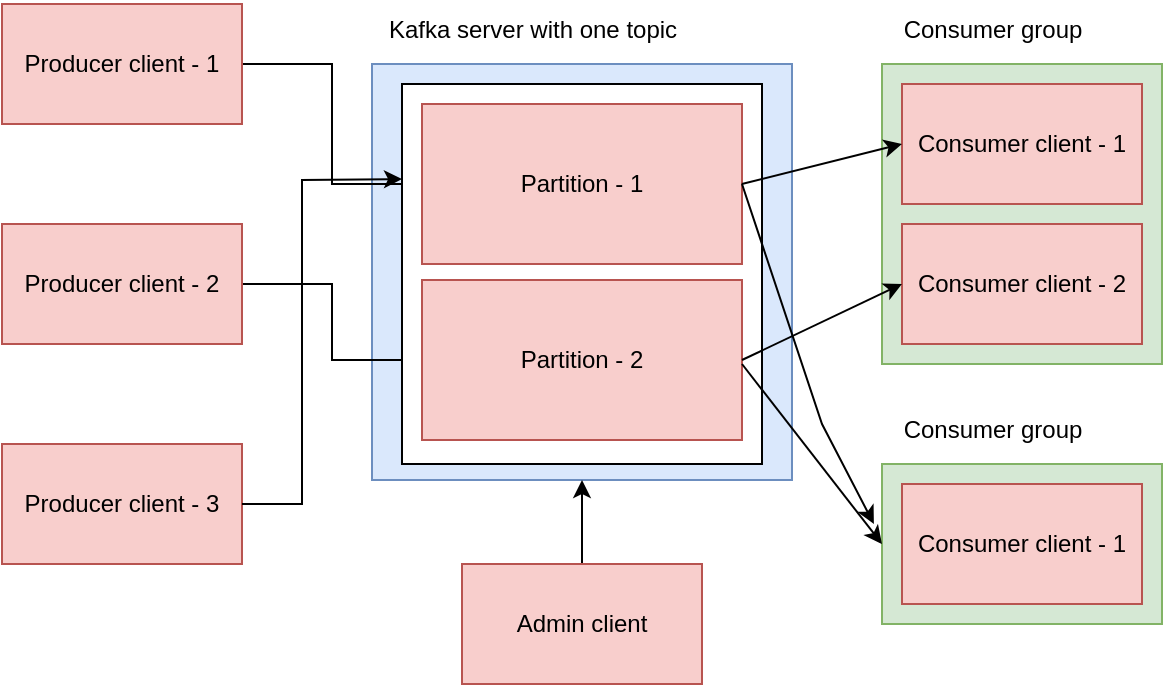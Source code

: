 <mxfile version="24.5.5" type="device">
  <diagram name="Page-1" id="yn-zXnNMErFhABDRHJE8">
    <mxGraphModel dx="1224" dy="809" grid="1" gridSize="10" guides="1" tooltips="1" connect="1" arrows="1" fold="1" page="1" pageScale="1" pageWidth="850" pageHeight="1100" math="0" shadow="0">
      <root>
        <mxCell id="0" />
        <mxCell id="1" parent="0" />
        <mxCell id="yAGF1HwKdSq51F_CCuUt-1" value="" style="whiteSpace=wrap;html=1;fillColor=#dae8fc;strokeColor=#6c8ebf;" vertex="1" parent="1">
          <mxGeometry x="365" y="200" width="210" height="208" as="geometry" />
        </mxCell>
        <mxCell id="yAGF1HwKdSq51F_CCuUt-3" value="" style="edgeStyle=orthogonalEdgeStyle;rounded=0;orthogonalLoop=1;jettySize=auto;html=1;" edge="1" parent="1" source="yAGF1HwKdSq51F_CCuUt-2" target="yAGF1HwKdSq51F_CCuUt-1">
          <mxGeometry relative="1" as="geometry" />
        </mxCell>
        <mxCell id="yAGF1HwKdSq51F_CCuUt-2" value="Admin client" style="whiteSpace=wrap;html=1;fillColor=#f8cecc;strokeColor=#b85450;" vertex="1" parent="1">
          <mxGeometry x="410" y="450" width="120" height="60" as="geometry" />
        </mxCell>
        <mxCell id="yAGF1HwKdSq51F_CCuUt-21" value="" style="edgeStyle=orthogonalEdgeStyle;rounded=0;orthogonalLoop=1;jettySize=auto;html=1;" edge="1" parent="1" source="yAGF1HwKdSq51F_CCuUt-4" target="yAGF1HwKdSq51F_CCuUt-19">
          <mxGeometry relative="1" as="geometry" />
        </mxCell>
        <mxCell id="yAGF1HwKdSq51F_CCuUt-4" value="Producer client - 1" style="whiteSpace=wrap;html=1;fillColor=#f8cecc;strokeColor=#b85450;" vertex="1" parent="1">
          <mxGeometry x="180" y="170" width="120" height="60" as="geometry" />
        </mxCell>
        <mxCell id="yAGF1HwKdSq51F_CCuUt-22" value="" style="edgeStyle=orthogonalEdgeStyle;rounded=0;orthogonalLoop=1;jettySize=auto;html=1;" edge="1" parent="1" source="yAGF1HwKdSq51F_CCuUt-5" target="yAGF1HwKdSq51F_CCuUt-20">
          <mxGeometry relative="1" as="geometry" />
        </mxCell>
        <mxCell id="yAGF1HwKdSq51F_CCuUt-5" value="Producer client - 2" style="whiteSpace=wrap;html=1;fillColor=#f8cecc;strokeColor=#b85450;" vertex="1" parent="1">
          <mxGeometry x="180" y="280" width="120" height="60" as="geometry" />
        </mxCell>
        <mxCell id="yAGF1HwKdSq51F_CCuUt-6" value="Producer client - 3" style="whiteSpace=wrap;html=1;fillColor=#f8cecc;strokeColor=#b85450;" vertex="1" parent="1">
          <mxGeometry x="180" y="390" width="120" height="60" as="geometry" />
        </mxCell>
        <mxCell id="yAGF1HwKdSq51F_CCuUt-7" value="" style="whiteSpace=wrap;html=1;fillColor=#d5e8d4;strokeColor=#82b366;" vertex="1" parent="1">
          <mxGeometry x="620" y="200" width="140" height="150" as="geometry" />
        </mxCell>
        <mxCell id="yAGF1HwKdSq51F_CCuUt-9" value="Consumer client - 1" style="whiteSpace=wrap;html=1;fillColor=#f8cecc;strokeColor=#b85450;" vertex="1" parent="1">
          <mxGeometry x="630" y="210" width="120" height="60" as="geometry" />
        </mxCell>
        <mxCell id="yAGF1HwKdSq51F_CCuUt-10" value="Consumer client - 2" style="whiteSpace=wrap;html=1;fillColor=#f8cecc;strokeColor=#b85450;" vertex="1" parent="1">
          <mxGeometry x="630" y="280" width="120" height="60" as="geometry" />
        </mxCell>
        <mxCell id="yAGF1HwKdSq51F_CCuUt-11" value="Consumer group" style="text;html=1;align=center;verticalAlign=middle;resizable=0;points=[];autosize=1;strokeColor=none;fillColor=none;" vertex="1" parent="1">
          <mxGeometry x="620" y="168" width="110" height="30" as="geometry" />
        </mxCell>
        <mxCell id="yAGF1HwKdSq51F_CCuUt-12" value="" style="whiteSpace=wrap;html=1;fillColor=#d5e8d4;strokeColor=#82b366;" vertex="1" parent="1">
          <mxGeometry x="620" y="400" width="140" height="80" as="geometry" />
        </mxCell>
        <mxCell id="yAGF1HwKdSq51F_CCuUt-13" value="Consumer client - 1" style="whiteSpace=wrap;html=1;fillColor=#f8cecc;strokeColor=#b85450;" vertex="1" parent="1">
          <mxGeometry x="630" y="410" width="120" height="60" as="geometry" />
        </mxCell>
        <mxCell id="yAGF1HwKdSq51F_CCuUt-15" value="Consumer group" style="text;html=1;align=center;verticalAlign=middle;resizable=0;points=[];autosize=1;strokeColor=none;fillColor=none;" vertex="1" parent="1">
          <mxGeometry x="620" y="368" width="110" height="30" as="geometry" />
        </mxCell>
        <mxCell id="yAGF1HwKdSq51F_CCuUt-16" value="Kafka server with one topic" style="text;html=1;align=center;verticalAlign=middle;resizable=0;points=[];autosize=1;strokeColor=none;fillColor=none;" vertex="1" parent="1">
          <mxGeometry x="360" y="168" width="170" height="30" as="geometry" />
        </mxCell>
        <mxCell id="yAGF1HwKdSq51F_CCuUt-17" value="" style="whiteSpace=wrap;html=1;" vertex="1" parent="1">
          <mxGeometry x="380" y="210" width="180" height="190" as="geometry" />
        </mxCell>
        <mxCell id="yAGF1HwKdSq51F_CCuUt-19" value="Partition - 1" style="whiteSpace=wrap;html=1;fillColor=#f8cecc;strokeColor=#b85450;" vertex="1" parent="1">
          <mxGeometry x="390" y="220" width="160" height="80" as="geometry" />
        </mxCell>
        <mxCell id="yAGF1HwKdSq51F_CCuUt-20" value="Partition - 2" style="whiteSpace=wrap;html=1;fillColor=#f8cecc;strokeColor=#b85450;" vertex="1" parent="1">
          <mxGeometry x="390" y="308" width="160" height="80" as="geometry" />
        </mxCell>
        <mxCell id="yAGF1HwKdSq51F_CCuUt-25" value="" style="edgeStyle=none;orthogonalLoop=1;jettySize=auto;html=1;rounded=0;exitX=1;exitY=0.5;exitDx=0;exitDy=0;entryX=0;entryY=0.25;entryDx=0;entryDy=0;" edge="1" parent="1" source="yAGF1HwKdSq51F_CCuUt-6" target="yAGF1HwKdSq51F_CCuUt-17">
          <mxGeometry width="100" relative="1" as="geometry">
            <mxPoint x="265" y="520" as="sourcePoint" />
            <mxPoint x="365" y="520" as="targetPoint" />
            <Array as="points">
              <mxPoint x="330" y="420" />
              <mxPoint x="330" y="258" />
            </Array>
          </mxGeometry>
        </mxCell>
        <mxCell id="yAGF1HwKdSq51F_CCuUt-26" value="" style="edgeStyle=none;orthogonalLoop=1;jettySize=auto;html=1;rounded=0;exitX=0.944;exitY=0.263;exitDx=0;exitDy=0;exitPerimeter=0;entryX=0;entryY=0.5;entryDx=0;entryDy=0;" edge="1" parent="1" source="yAGF1HwKdSq51F_CCuUt-17" target="yAGF1HwKdSq51F_CCuUt-9">
          <mxGeometry width="100" relative="1" as="geometry">
            <mxPoint x="560" y="560" as="sourcePoint" />
            <mxPoint x="660" y="560" as="targetPoint" />
            <Array as="points" />
          </mxGeometry>
        </mxCell>
        <mxCell id="yAGF1HwKdSq51F_CCuUt-27" value="" style="edgeStyle=none;orthogonalLoop=1;jettySize=auto;html=1;rounded=0;exitX=1;exitY=0.5;exitDx=0;exitDy=0;entryX=0;entryY=0.5;entryDx=0;entryDy=0;" edge="1" parent="1" source="yAGF1HwKdSq51F_CCuUt-20" target="yAGF1HwKdSq51F_CCuUt-10">
          <mxGeometry width="100" relative="1" as="geometry">
            <mxPoint x="530" y="740" as="sourcePoint" />
            <mxPoint x="630" y="740" as="targetPoint" />
            <Array as="points" />
          </mxGeometry>
        </mxCell>
        <mxCell id="yAGF1HwKdSq51F_CCuUt-28" value="" style="edgeStyle=none;orthogonalLoop=1;jettySize=auto;html=1;rounded=0;exitX=1;exitY=0.5;exitDx=0;exitDy=0;entryX=-0.029;entryY=0.375;entryDx=0;entryDy=0;entryPerimeter=0;" edge="1" parent="1" source="yAGF1HwKdSq51F_CCuUt-19" target="yAGF1HwKdSq51F_CCuUt-12">
          <mxGeometry width="100" relative="1" as="geometry">
            <mxPoint x="550" y="620" as="sourcePoint" />
            <mxPoint x="650" y="620" as="targetPoint" />
            <Array as="points">
              <mxPoint x="590" y="380" />
            </Array>
          </mxGeometry>
        </mxCell>
        <mxCell id="yAGF1HwKdSq51F_CCuUt-29" value="" style="edgeStyle=none;orthogonalLoop=1;jettySize=auto;html=1;rounded=0;entryX=0;entryY=0.5;entryDx=0;entryDy=0;" edge="1" parent="1" target="yAGF1HwKdSq51F_CCuUt-12">
          <mxGeometry width="100" relative="1" as="geometry">
            <mxPoint x="550" y="350" as="sourcePoint" />
            <mxPoint x="650" y="580" as="targetPoint" />
            <Array as="points" />
          </mxGeometry>
        </mxCell>
      </root>
    </mxGraphModel>
  </diagram>
</mxfile>
